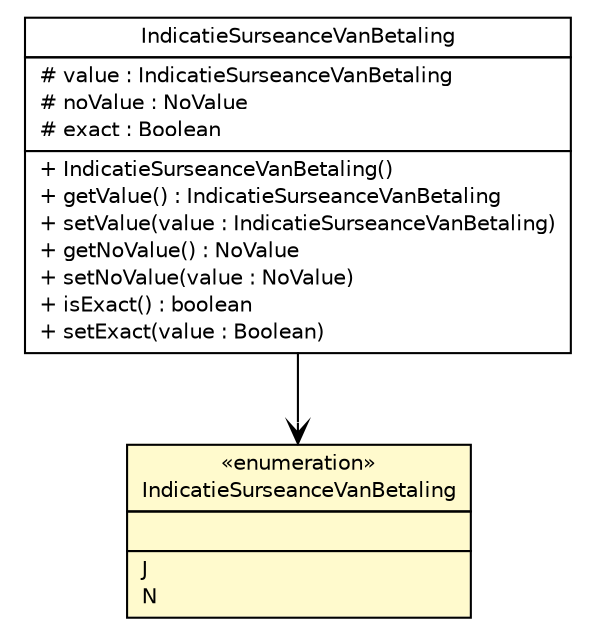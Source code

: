#!/usr/local/bin/dot
#
# Class diagram 
# Generated by UMLGraph version R5_6-24-gf6e263 (http://www.umlgraph.org/)
#

digraph G {
	edge [fontname="Helvetica",fontsize=10,labelfontname="Helvetica",labelfontsize=10];
	node [fontname="Helvetica",fontsize=10,shape=plaintext];
	nodesep=0.25;
	ranksep=0.5;
	// nl.egem.stuf.sector.bg._0204.IndicatieSurseanceVanBetaling
	c70447 [label=<<table title="nl.egem.stuf.sector.bg._0204.IndicatieSurseanceVanBetaling" border="0" cellborder="1" cellspacing="0" cellpadding="2" port="p" bgcolor="lemonChiffon" href="./IndicatieSurseanceVanBetaling.html">
		<tr><td><table border="0" cellspacing="0" cellpadding="1">
<tr><td align="center" balign="center"> &#171;enumeration&#187; </td></tr>
<tr><td align="center" balign="center"> IndicatieSurseanceVanBetaling </td></tr>
		</table></td></tr>
		<tr><td><table border="0" cellspacing="0" cellpadding="1">
<tr><td align="left" balign="left">  </td></tr>
		</table></td></tr>
		<tr><td><table border="0" cellspacing="0" cellpadding="1">
<tr><td align="left" balign="left"> J </td></tr>
<tr><td align="left" balign="left"> N </td></tr>
		</table></td></tr>
		</table>>, URL="./IndicatieSurseanceVanBetaling.html", fontname="Helvetica", fontcolor="black", fontsize=10.0];
	// nl.egem.stuf.sector.bg._0204.NNPFund.IndicatieSurseanceVanBetaling
	c70713 [label=<<table title="nl.egem.stuf.sector.bg._0204.NNPFund.IndicatieSurseanceVanBetaling" border="0" cellborder="1" cellspacing="0" cellpadding="2" port="p" href="./NNPFund.IndicatieSurseanceVanBetaling.html">
		<tr><td><table border="0" cellspacing="0" cellpadding="1">
<tr><td align="center" balign="center"> IndicatieSurseanceVanBetaling </td></tr>
		</table></td></tr>
		<tr><td><table border="0" cellspacing="0" cellpadding="1">
<tr><td align="left" balign="left"> # value : IndicatieSurseanceVanBetaling </td></tr>
<tr><td align="left" balign="left"> # noValue : NoValue </td></tr>
<tr><td align="left" balign="left"> # exact : Boolean </td></tr>
		</table></td></tr>
		<tr><td><table border="0" cellspacing="0" cellpadding="1">
<tr><td align="left" balign="left"> + IndicatieSurseanceVanBetaling() </td></tr>
<tr><td align="left" balign="left"> + getValue() : IndicatieSurseanceVanBetaling </td></tr>
<tr><td align="left" balign="left"> + setValue(value : IndicatieSurseanceVanBetaling) </td></tr>
<tr><td align="left" balign="left"> + getNoValue() : NoValue </td></tr>
<tr><td align="left" balign="left"> + setNoValue(value : NoValue) </td></tr>
<tr><td align="left" balign="left"> + isExact() : boolean </td></tr>
<tr><td align="left" balign="left"> + setExact(value : Boolean) </td></tr>
		</table></td></tr>
		</table>>, URL="./NNPFund.IndicatieSurseanceVanBetaling.html", fontname="Helvetica", fontcolor="black", fontsize=10.0];
	// nl.egem.stuf.sector.bg._0204.NNPFund.IndicatieSurseanceVanBetaling NAVASSOC nl.egem.stuf.sector.bg._0204.IndicatieSurseanceVanBetaling
	c70713:p -> c70447:p [taillabel="", label="", headlabel="", fontname="Helvetica", fontcolor="black", fontsize=10.0, color="black", arrowhead=open];
}

